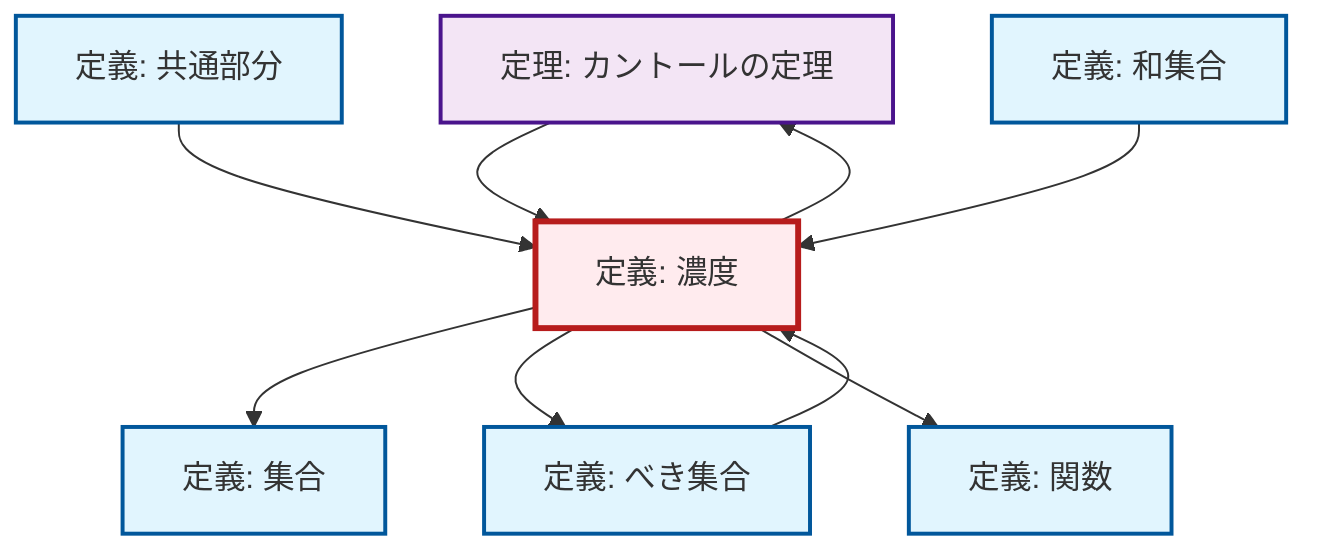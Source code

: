 graph TD
    classDef definition fill:#e1f5fe,stroke:#01579b,stroke-width:2px
    classDef theorem fill:#f3e5f5,stroke:#4a148c,stroke-width:2px
    classDef axiom fill:#fff3e0,stroke:#e65100,stroke-width:2px
    classDef example fill:#e8f5e9,stroke:#1b5e20,stroke-width:2px
    classDef current fill:#ffebee,stroke:#b71c1c,stroke-width:3px
    thm-cantor["定理: カントールの定理"]:::theorem
    def-cardinality["定義: 濃度"]:::definition
    def-power-set["定義: べき集合"]:::definition
    def-union["定義: 和集合"]:::definition
    def-intersection["定義: 共通部分"]:::definition
    def-set["定義: 集合"]:::definition
    def-function["定義: 関数"]:::definition
    def-cardinality --> thm-cantor
    thm-cantor --> def-cardinality
    def-cardinality --> def-set
    def-cardinality --> def-power-set
    def-cardinality --> def-function
    def-power-set --> def-cardinality
    def-intersection --> def-cardinality
    def-union --> def-cardinality
    class def-cardinality current